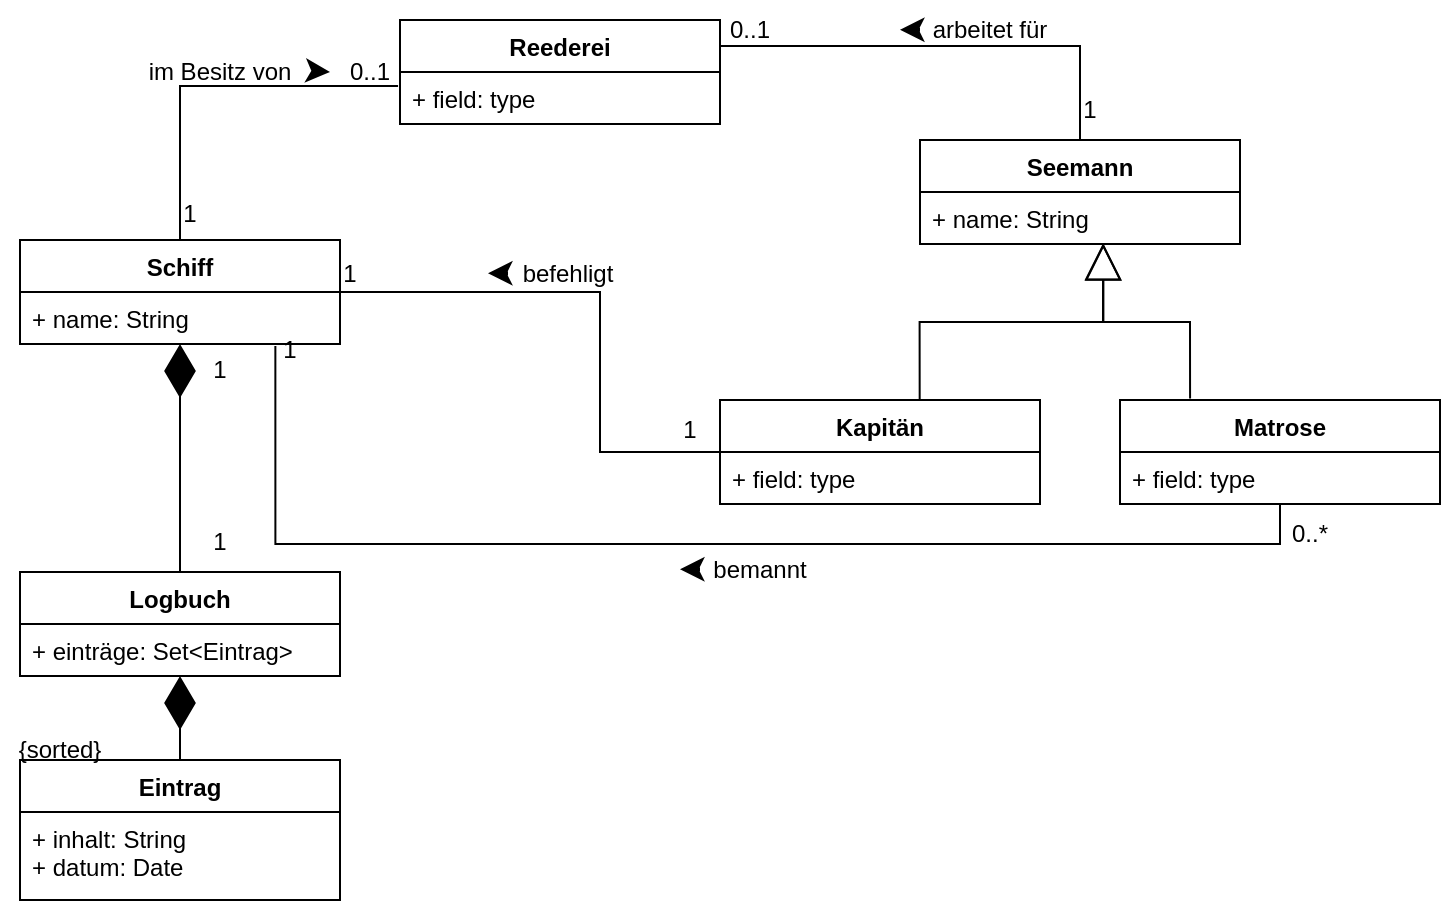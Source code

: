 <mxfile version="20.0.3" type="github">
  <diagram id="C5RBs43oDa-KdzZeNtuy" name="Page-1">
    <mxGraphModel dx="804" dy="811" grid="1" gridSize="10" guides="1" tooltips="1" connect="1" arrows="1" fold="1" page="1" pageScale="1" pageWidth="827" pageHeight="1169" math="0" shadow="0">
      <root>
        <mxCell id="WIyWlLk6GJQsqaUBKTNV-0" />
        <mxCell id="WIyWlLk6GJQsqaUBKTNV-1" parent="WIyWlLk6GJQsqaUBKTNV-0" />
        <mxCell id="LNCcRjCM3wwA3M9pp7GL-0" value="Reederei" style="swimlane;fontStyle=1;align=center;verticalAlign=top;childLayout=stackLayout;horizontal=1;startSize=26;horizontalStack=0;resizeParent=1;resizeParentMax=0;resizeLast=0;collapsible=1;marginBottom=0;" vertex="1" parent="WIyWlLk6GJQsqaUBKTNV-1">
          <mxGeometry x="290" y="80" width="160" height="52" as="geometry" />
        </mxCell>
        <mxCell id="LNCcRjCM3wwA3M9pp7GL-1" value="+ field: type" style="text;strokeColor=none;fillColor=none;align=left;verticalAlign=top;spacingLeft=4;spacingRight=4;overflow=hidden;rotatable=0;points=[[0,0.5],[1,0.5]];portConstraint=eastwest;" vertex="1" parent="LNCcRjCM3wwA3M9pp7GL-0">
          <mxGeometry y="26" width="160" height="26" as="geometry" />
        </mxCell>
        <mxCell id="LNCcRjCM3wwA3M9pp7GL-59" style="edgeStyle=orthogonalEdgeStyle;rounded=0;orthogonalLoop=1;jettySize=auto;html=1;exitX=0.5;exitY=0;exitDx=0;exitDy=0;entryX=1;entryY=0.25;entryDx=0;entryDy=0;endArrow=none;endFill=0;elbow=vertical;" edge="1" parent="WIyWlLk6GJQsqaUBKTNV-1" source="LNCcRjCM3wwA3M9pp7GL-4" target="LNCcRjCM3wwA3M9pp7GL-0">
          <mxGeometry relative="1" as="geometry" />
        </mxCell>
        <mxCell id="LNCcRjCM3wwA3M9pp7GL-4" value="Seemann" style="swimlane;fontStyle=1;align=center;verticalAlign=top;childLayout=stackLayout;horizontal=1;startSize=26;horizontalStack=0;resizeParent=1;resizeParentMax=0;resizeLast=0;collapsible=1;marginBottom=0;" vertex="1" parent="WIyWlLk6GJQsqaUBKTNV-1">
          <mxGeometry x="550" y="140" width="160" height="52" as="geometry" />
        </mxCell>
        <mxCell id="LNCcRjCM3wwA3M9pp7GL-5" value="+ name: String" style="text;strokeColor=none;fillColor=none;align=left;verticalAlign=top;spacingLeft=4;spacingRight=4;overflow=hidden;rotatable=0;points=[[0,0.5],[1,0.5]];portConstraint=eastwest;" vertex="1" parent="LNCcRjCM3wwA3M9pp7GL-4">
          <mxGeometry y="26" width="160" height="26" as="geometry" />
        </mxCell>
        <mxCell id="LNCcRjCM3wwA3M9pp7GL-45" style="edgeStyle=orthogonalEdgeStyle;rounded=0;orthogonalLoop=1;jettySize=auto;html=1;exitX=0.5;exitY=0;exitDx=0;exitDy=0;entryX=-0.006;entryY=0.269;entryDx=0;entryDy=0;entryPerimeter=0;elbow=vertical;endArrow=none;endFill=0;" edge="1" parent="WIyWlLk6GJQsqaUBKTNV-1" source="LNCcRjCM3wwA3M9pp7GL-20" target="LNCcRjCM3wwA3M9pp7GL-1">
          <mxGeometry relative="1" as="geometry" />
        </mxCell>
        <mxCell id="LNCcRjCM3wwA3M9pp7GL-20" value="Schiff" style="swimlane;fontStyle=1;align=center;verticalAlign=top;childLayout=stackLayout;horizontal=1;startSize=26;horizontalStack=0;resizeParent=1;resizeParentMax=0;resizeLast=0;collapsible=1;marginBottom=0;" vertex="1" parent="WIyWlLk6GJQsqaUBKTNV-1">
          <mxGeometry x="100" y="190" width="160" height="52" as="geometry" />
        </mxCell>
        <mxCell id="LNCcRjCM3wwA3M9pp7GL-21" value="+ name: String" style="text;strokeColor=none;fillColor=none;align=left;verticalAlign=top;spacingLeft=4;spacingRight=4;overflow=hidden;rotatable=0;points=[[0,0.5],[1,0.5]];portConstraint=eastwest;" vertex="1" parent="LNCcRjCM3wwA3M9pp7GL-20">
          <mxGeometry y="26" width="160" height="26" as="geometry" />
        </mxCell>
        <mxCell id="LNCcRjCM3wwA3M9pp7GL-74" style="edgeStyle=orthogonalEdgeStyle;rounded=0;orthogonalLoop=1;jettySize=auto;html=1;exitX=0.5;exitY=1;exitDx=0;exitDy=0;entryX=0.798;entryY=1.038;entryDx=0;entryDy=0;entryPerimeter=0;endArrow=none;endFill=0;strokeWidth=1;elbow=vertical;" edge="1" parent="WIyWlLk6GJQsqaUBKTNV-1" source="LNCcRjCM3wwA3M9pp7GL-24" target="LNCcRjCM3wwA3M9pp7GL-21">
          <mxGeometry relative="1" as="geometry" />
        </mxCell>
        <mxCell id="LNCcRjCM3wwA3M9pp7GL-24" value="Matrose" style="swimlane;fontStyle=1;align=center;verticalAlign=top;childLayout=stackLayout;horizontal=1;startSize=26;horizontalStack=0;resizeParent=1;resizeParentMax=0;resizeLast=0;collapsible=1;marginBottom=0;" vertex="1" parent="WIyWlLk6GJQsqaUBKTNV-1">
          <mxGeometry x="650" y="270" width="160" height="52" as="geometry" />
        </mxCell>
        <mxCell id="LNCcRjCM3wwA3M9pp7GL-25" value="+ field: type" style="text;strokeColor=none;fillColor=none;align=left;verticalAlign=top;spacingLeft=4;spacingRight=4;overflow=hidden;rotatable=0;points=[[0,0.5],[1,0.5]];portConstraint=eastwest;" vertex="1" parent="LNCcRjCM3wwA3M9pp7GL-24">
          <mxGeometry y="26" width="160" height="26" as="geometry" />
        </mxCell>
        <mxCell id="LNCcRjCM3wwA3M9pp7GL-69" style="edgeStyle=orthogonalEdgeStyle;rounded=0;orthogonalLoop=1;jettySize=auto;html=1;exitX=0;exitY=0.5;exitDx=0;exitDy=0;entryX=1;entryY=0.5;entryDx=0;entryDy=0;endArrow=none;endFill=0;strokeWidth=1;elbow=vertical;" edge="1" parent="WIyWlLk6GJQsqaUBKTNV-1" source="LNCcRjCM3wwA3M9pp7GL-28" target="LNCcRjCM3wwA3M9pp7GL-20">
          <mxGeometry relative="1" as="geometry">
            <Array as="points">
              <mxPoint x="390" y="296" />
              <mxPoint x="390" y="216" />
            </Array>
          </mxGeometry>
        </mxCell>
        <mxCell id="LNCcRjCM3wwA3M9pp7GL-28" value="Kapitän" style="swimlane;fontStyle=1;align=center;verticalAlign=top;childLayout=stackLayout;horizontal=1;startSize=26;horizontalStack=0;resizeParent=1;resizeParentMax=0;resizeLast=0;collapsible=1;marginBottom=0;" vertex="1" parent="WIyWlLk6GJQsqaUBKTNV-1">
          <mxGeometry x="450" y="270" width="160" height="52" as="geometry" />
        </mxCell>
        <mxCell id="LNCcRjCM3wwA3M9pp7GL-29" value="+ field: type" style="text;strokeColor=none;fillColor=none;align=left;verticalAlign=top;spacingLeft=4;spacingRight=4;overflow=hidden;rotatable=0;points=[[0,0.5],[1,0.5]];portConstraint=eastwest;" vertex="1" parent="LNCcRjCM3wwA3M9pp7GL-28">
          <mxGeometry y="26" width="160" height="26" as="geometry" />
        </mxCell>
        <mxCell id="LNCcRjCM3wwA3M9pp7GL-36" value="" style="endArrow=block;endSize=16;endFill=0;html=1;rounded=0;exitX=0.219;exitY=-0.014;exitDx=0;exitDy=0;exitPerimeter=0;entryX=0.573;entryY=0.991;entryDx=0;entryDy=0;entryPerimeter=0;edgeStyle=orthogonalEdgeStyle;" edge="1" parent="WIyWlLk6GJQsqaUBKTNV-1" source="LNCcRjCM3wwA3M9pp7GL-24" target="LNCcRjCM3wwA3M9pp7GL-5">
          <mxGeometry width="160" relative="1" as="geometry">
            <mxPoint x="580" y="270" as="sourcePoint" />
            <mxPoint x="640" y="210" as="targetPoint" />
          </mxGeometry>
        </mxCell>
        <mxCell id="LNCcRjCM3wwA3M9pp7GL-38" value="" style="endArrow=block;endSize=16;endFill=0;html=1;rounded=0;exitX=0.624;exitY=-0.005;exitDx=0;exitDy=0;exitPerimeter=0;entryX=0.572;entryY=0.986;entryDx=0;entryDy=0;entryPerimeter=0;edgeStyle=orthogonalEdgeStyle;" edge="1" parent="WIyWlLk6GJQsqaUBKTNV-1" source="LNCcRjCM3wwA3M9pp7GL-28" target="LNCcRjCM3wwA3M9pp7GL-5">
          <mxGeometry width="160" relative="1" as="geometry">
            <mxPoint x="550" y="260" as="sourcePoint" />
            <mxPoint x="632.08" y="226.286" as="targetPoint" />
          </mxGeometry>
        </mxCell>
        <mxCell id="LNCcRjCM3wwA3M9pp7GL-44" value="0..1" style="text;html=1;strokeColor=none;fillColor=none;align=center;verticalAlign=middle;whiteSpace=wrap;rounded=0;" vertex="1" parent="WIyWlLk6GJQsqaUBKTNV-1">
          <mxGeometry x="260" y="91" width="30" height="30" as="geometry" />
        </mxCell>
        <mxCell id="LNCcRjCM3wwA3M9pp7GL-46" value="im Besitz von" style="text;html=1;strokeColor=none;fillColor=none;align=center;verticalAlign=middle;whiteSpace=wrap;rounded=0;" vertex="1" parent="WIyWlLk6GJQsqaUBKTNV-1">
          <mxGeometry x="160" y="91" width="80" height="30" as="geometry" />
        </mxCell>
        <mxCell id="LNCcRjCM3wwA3M9pp7GL-47" value="Logbuch" style="swimlane;fontStyle=1;align=center;verticalAlign=top;childLayout=stackLayout;horizontal=1;startSize=26;horizontalStack=0;resizeParent=1;resizeParentMax=0;resizeLast=0;collapsible=1;marginBottom=0;" vertex="1" parent="WIyWlLk6GJQsqaUBKTNV-1">
          <mxGeometry x="100" y="356" width="160" height="52" as="geometry" />
        </mxCell>
        <mxCell id="LNCcRjCM3wwA3M9pp7GL-48" value="+ einträge: Set&lt;Eintrag&gt;" style="text;strokeColor=none;fillColor=none;align=left;verticalAlign=top;spacingLeft=4;spacingRight=4;overflow=hidden;rotatable=0;points=[[0,0.5],[1,0.5]];portConstraint=eastwest;" vertex="1" parent="LNCcRjCM3wwA3M9pp7GL-47">
          <mxGeometry y="26" width="160" height="26" as="geometry" />
        </mxCell>
        <mxCell id="LNCcRjCM3wwA3M9pp7GL-51" value="" style="endArrow=diamondThin;endFill=1;endSize=24;html=1;rounded=0;elbow=vertical;exitX=0.5;exitY=0;exitDx=0;exitDy=0;" edge="1" parent="WIyWlLk6GJQsqaUBKTNV-1" source="LNCcRjCM3wwA3M9pp7GL-47" target="LNCcRjCM3wwA3M9pp7GL-21">
          <mxGeometry width="160" relative="1" as="geometry">
            <mxPoint x="240" y="230" as="sourcePoint" />
            <mxPoint x="180" y="276" as="targetPoint" />
          </mxGeometry>
        </mxCell>
        <mxCell id="LNCcRjCM3wwA3M9pp7GL-52" value="1" style="text;html=1;strokeColor=none;fillColor=none;align=center;verticalAlign=middle;whiteSpace=wrap;rounded=0;" vertex="1" parent="WIyWlLk6GJQsqaUBKTNV-1">
          <mxGeometry x="185" y="240" width="30" height="30" as="geometry" />
        </mxCell>
        <mxCell id="LNCcRjCM3wwA3M9pp7GL-54" value="1" style="text;html=1;strokeColor=none;fillColor=none;align=center;verticalAlign=middle;whiteSpace=wrap;rounded=0;" vertex="1" parent="WIyWlLk6GJQsqaUBKTNV-1">
          <mxGeometry x="185" y="326" width="30" height="30" as="geometry" />
        </mxCell>
        <mxCell id="LNCcRjCM3wwA3M9pp7GL-55" value="Eintrag" style="swimlane;fontStyle=1;align=center;verticalAlign=top;childLayout=stackLayout;horizontal=1;startSize=26;horizontalStack=0;resizeParent=1;resizeParentMax=0;resizeLast=0;collapsible=1;marginBottom=0;" vertex="1" parent="WIyWlLk6GJQsqaUBKTNV-1">
          <mxGeometry x="100" y="450" width="160" height="70" as="geometry" />
        </mxCell>
        <mxCell id="LNCcRjCM3wwA3M9pp7GL-56" value="+ inhalt: String&#xa;+ datum: Date&#xa;" style="text;strokeColor=none;fillColor=none;align=left;verticalAlign=top;spacingLeft=4;spacingRight=4;overflow=hidden;rotatable=0;points=[[0,0.5],[1,0.5]];portConstraint=eastwest;" vertex="1" parent="LNCcRjCM3wwA3M9pp7GL-55">
          <mxGeometry y="26" width="160" height="44" as="geometry" />
        </mxCell>
        <mxCell id="LNCcRjCM3wwA3M9pp7GL-60" value="arbeitet für" style="text;html=1;strokeColor=none;fillColor=none;align=center;verticalAlign=middle;whiteSpace=wrap;rounded=0;" vertex="1" parent="WIyWlLk6GJQsqaUBKTNV-1">
          <mxGeometry x="550" y="70" width="70" height="30" as="geometry" />
        </mxCell>
        <mxCell id="LNCcRjCM3wwA3M9pp7GL-61" value="0..1" style="text;html=1;strokeColor=none;fillColor=none;align=center;verticalAlign=middle;whiteSpace=wrap;rounded=0;" vertex="1" parent="WIyWlLk6GJQsqaUBKTNV-1">
          <mxGeometry x="450" y="70" width="30" height="30" as="geometry" />
        </mxCell>
        <mxCell id="LNCcRjCM3wwA3M9pp7GL-63" value="1" style="text;html=1;strokeColor=none;fillColor=none;align=center;verticalAlign=middle;whiteSpace=wrap;rounded=0;" vertex="1" parent="WIyWlLk6GJQsqaUBKTNV-1">
          <mxGeometry x="170" y="162" width="30" height="30" as="geometry" />
        </mxCell>
        <mxCell id="LNCcRjCM3wwA3M9pp7GL-65" value="" style="endArrow=classic;html=1;rounded=0;elbow=vertical;strokeWidth=2;" edge="1" parent="WIyWlLk6GJQsqaUBKTNV-1">
          <mxGeometry width="50" height="50" relative="1" as="geometry">
            <mxPoint x="250" y="105.67" as="sourcePoint" />
            <mxPoint x="255" y="106" as="targetPoint" />
          </mxGeometry>
        </mxCell>
        <mxCell id="LNCcRjCM3wwA3M9pp7GL-67" value="" style="endArrow=classic;html=1;rounded=0;elbow=vertical;strokeWidth=2;" edge="1" parent="WIyWlLk6GJQsqaUBKTNV-1">
          <mxGeometry width="50" height="50" relative="1" as="geometry">
            <mxPoint x="550" y="84.86" as="sourcePoint" />
            <mxPoint x="540" y="84.86" as="targetPoint" />
          </mxGeometry>
        </mxCell>
        <mxCell id="LNCcRjCM3wwA3M9pp7GL-68" value="1" style="text;html=1;strokeColor=none;fillColor=none;align=center;verticalAlign=middle;whiteSpace=wrap;rounded=0;" vertex="1" parent="WIyWlLk6GJQsqaUBKTNV-1">
          <mxGeometry x="620" y="110" width="30" height="30" as="geometry" />
        </mxCell>
        <mxCell id="LNCcRjCM3wwA3M9pp7GL-70" value="befehligt" style="text;html=1;strokeColor=none;fillColor=none;align=center;verticalAlign=middle;whiteSpace=wrap;rounded=0;" vertex="1" parent="WIyWlLk6GJQsqaUBKTNV-1">
          <mxGeometry x="334" y="192" width="80" height="30" as="geometry" />
        </mxCell>
        <mxCell id="LNCcRjCM3wwA3M9pp7GL-71" value="" style="endArrow=classic;html=1;rounded=0;elbow=vertical;strokeWidth=2;" edge="1" parent="WIyWlLk6GJQsqaUBKTNV-1">
          <mxGeometry width="50" height="50" relative="1" as="geometry">
            <mxPoint x="344" y="206.67" as="sourcePoint" />
            <mxPoint x="334" y="206.67" as="targetPoint" />
          </mxGeometry>
        </mxCell>
        <mxCell id="LNCcRjCM3wwA3M9pp7GL-72" value="1" style="text;html=1;strokeColor=none;fillColor=none;align=center;verticalAlign=middle;whiteSpace=wrap;rounded=0;" vertex="1" parent="WIyWlLk6GJQsqaUBKTNV-1">
          <mxGeometry x="250" y="192" width="30" height="30" as="geometry" />
        </mxCell>
        <mxCell id="LNCcRjCM3wwA3M9pp7GL-73" value="1" style="text;html=1;strokeColor=none;fillColor=none;align=center;verticalAlign=middle;whiteSpace=wrap;rounded=0;" vertex="1" parent="WIyWlLk6GJQsqaUBKTNV-1">
          <mxGeometry x="420" y="270" width="30" height="30" as="geometry" />
        </mxCell>
        <mxCell id="LNCcRjCM3wwA3M9pp7GL-75" value="bemannt" style="text;html=1;strokeColor=none;fillColor=none;align=center;verticalAlign=middle;whiteSpace=wrap;rounded=0;" vertex="1" parent="WIyWlLk6GJQsqaUBKTNV-1">
          <mxGeometry x="430" y="340" width="80" height="30" as="geometry" />
        </mxCell>
        <mxCell id="LNCcRjCM3wwA3M9pp7GL-77" value="" style="endArrow=classic;html=1;rounded=0;elbow=vertical;strokeWidth=2;" edge="1" parent="WIyWlLk6GJQsqaUBKTNV-1">
          <mxGeometry width="50" height="50" relative="1" as="geometry">
            <mxPoint x="440" y="354.67" as="sourcePoint" />
            <mxPoint x="430" y="354.67" as="targetPoint" />
          </mxGeometry>
        </mxCell>
        <mxCell id="LNCcRjCM3wwA3M9pp7GL-78" value="1" style="text;html=1;strokeColor=none;fillColor=none;align=center;verticalAlign=middle;whiteSpace=wrap;rounded=0;" vertex="1" parent="WIyWlLk6GJQsqaUBKTNV-1">
          <mxGeometry x="220" y="230" width="30" height="30" as="geometry" />
        </mxCell>
        <mxCell id="LNCcRjCM3wwA3M9pp7GL-79" value="0..*" style="text;html=1;strokeColor=none;fillColor=none;align=center;verticalAlign=middle;whiteSpace=wrap;rounded=0;" vertex="1" parent="WIyWlLk6GJQsqaUBKTNV-1">
          <mxGeometry x="730" y="322" width="30" height="30" as="geometry" />
        </mxCell>
        <mxCell id="LNCcRjCM3wwA3M9pp7GL-80" value="" style="endArrow=diamondThin;endFill=1;endSize=24;html=1;rounded=0;strokeWidth=1;elbow=vertical;exitX=0.5;exitY=0;exitDx=0;exitDy=0;entryX=0.5;entryY=1;entryDx=0;entryDy=0;" edge="1" parent="WIyWlLk6GJQsqaUBKTNV-1" source="LNCcRjCM3wwA3M9pp7GL-55" target="LNCcRjCM3wwA3M9pp7GL-47">
          <mxGeometry width="160" relative="1" as="geometry">
            <mxPoint x="220" y="300" as="sourcePoint" />
            <mxPoint x="180" y="420" as="targetPoint" />
          </mxGeometry>
        </mxCell>
        <mxCell id="LNCcRjCM3wwA3M9pp7GL-81" value="{sorted}" style="text;html=1;strokeColor=none;fillColor=none;align=center;verticalAlign=middle;whiteSpace=wrap;rounded=0;" vertex="1" parent="WIyWlLk6GJQsqaUBKTNV-1">
          <mxGeometry x="90" y="430" width="60" height="30" as="geometry" />
        </mxCell>
      </root>
    </mxGraphModel>
  </diagram>
</mxfile>
